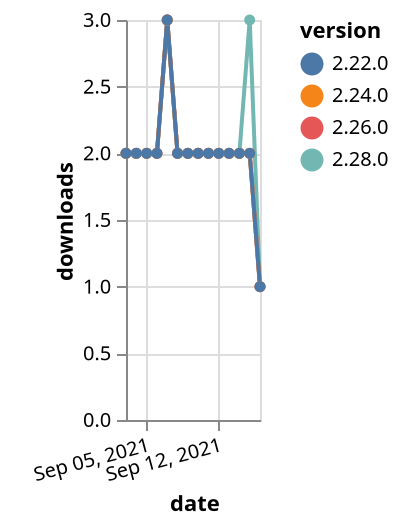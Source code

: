 {"$schema": "https://vega.github.io/schema/vega-lite/v5.json", "description": "A simple bar chart with embedded data.", "data": {"values": [{"date": "2021-09-03", "total": 964, "delta": 2, "version": "2.28.0"}, {"date": "2021-09-04", "total": 966, "delta": 2, "version": "2.28.0"}, {"date": "2021-09-05", "total": 968, "delta": 2, "version": "2.28.0"}, {"date": "2021-09-06", "total": 970, "delta": 2, "version": "2.28.0"}, {"date": "2021-09-07", "total": 973, "delta": 3, "version": "2.28.0"}, {"date": "2021-09-08", "total": 975, "delta": 2, "version": "2.28.0"}, {"date": "2021-09-09", "total": 977, "delta": 2, "version": "2.28.0"}, {"date": "2021-09-10", "total": 979, "delta": 2, "version": "2.28.0"}, {"date": "2021-09-11", "total": 981, "delta": 2, "version": "2.28.0"}, {"date": "2021-09-12", "total": 983, "delta": 2, "version": "2.28.0"}, {"date": "2021-09-13", "total": 985, "delta": 2, "version": "2.28.0"}, {"date": "2021-09-14", "total": 987, "delta": 2, "version": "2.28.0"}, {"date": "2021-09-15", "total": 990, "delta": 3, "version": "2.28.0"}, {"date": "2021-09-16", "total": 991, "delta": 1, "version": "2.28.0"}, {"date": "2021-09-03", "total": 1432, "delta": 2, "version": "2.26.0"}, {"date": "2021-09-04", "total": 1434, "delta": 2, "version": "2.26.0"}, {"date": "2021-09-05", "total": 1436, "delta": 2, "version": "2.26.0"}, {"date": "2021-09-06", "total": 1438, "delta": 2, "version": "2.26.0"}, {"date": "2021-09-07", "total": 1441, "delta": 3, "version": "2.26.0"}, {"date": "2021-09-08", "total": 1443, "delta": 2, "version": "2.26.0"}, {"date": "2021-09-09", "total": 1445, "delta": 2, "version": "2.26.0"}, {"date": "2021-09-10", "total": 1447, "delta": 2, "version": "2.26.0"}, {"date": "2021-09-11", "total": 1449, "delta": 2, "version": "2.26.0"}, {"date": "2021-09-12", "total": 1451, "delta": 2, "version": "2.26.0"}, {"date": "2021-09-13", "total": 1453, "delta": 2, "version": "2.26.0"}, {"date": "2021-09-14", "total": 1455, "delta": 2, "version": "2.26.0"}, {"date": "2021-09-15", "total": 1457, "delta": 2, "version": "2.26.0"}, {"date": "2021-09-16", "total": 1458, "delta": 1, "version": "2.26.0"}, {"date": "2021-09-03", "total": 1575, "delta": 2, "version": "2.24.0"}, {"date": "2021-09-04", "total": 1577, "delta": 2, "version": "2.24.0"}, {"date": "2021-09-05", "total": 1579, "delta": 2, "version": "2.24.0"}, {"date": "2021-09-06", "total": 1581, "delta": 2, "version": "2.24.0"}, {"date": "2021-09-07", "total": 1584, "delta": 3, "version": "2.24.0"}, {"date": "2021-09-08", "total": 1586, "delta": 2, "version": "2.24.0"}, {"date": "2021-09-09", "total": 1588, "delta": 2, "version": "2.24.0"}, {"date": "2021-09-10", "total": 1590, "delta": 2, "version": "2.24.0"}, {"date": "2021-09-11", "total": 1592, "delta": 2, "version": "2.24.0"}, {"date": "2021-09-12", "total": 1594, "delta": 2, "version": "2.24.0"}, {"date": "2021-09-13", "total": 1596, "delta": 2, "version": "2.24.0"}, {"date": "2021-09-14", "total": 1598, "delta": 2, "version": "2.24.0"}, {"date": "2021-09-15", "total": 1600, "delta": 2, "version": "2.24.0"}, {"date": "2021-09-16", "total": 1601, "delta": 1, "version": "2.24.0"}, {"date": "2021-09-03", "total": 1931, "delta": 2, "version": "2.22.0"}, {"date": "2021-09-04", "total": 1933, "delta": 2, "version": "2.22.0"}, {"date": "2021-09-05", "total": 1935, "delta": 2, "version": "2.22.0"}, {"date": "2021-09-06", "total": 1937, "delta": 2, "version": "2.22.0"}, {"date": "2021-09-07", "total": 1940, "delta": 3, "version": "2.22.0"}, {"date": "2021-09-08", "total": 1942, "delta": 2, "version": "2.22.0"}, {"date": "2021-09-09", "total": 1944, "delta": 2, "version": "2.22.0"}, {"date": "2021-09-10", "total": 1946, "delta": 2, "version": "2.22.0"}, {"date": "2021-09-11", "total": 1948, "delta": 2, "version": "2.22.0"}, {"date": "2021-09-12", "total": 1950, "delta": 2, "version": "2.22.0"}, {"date": "2021-09-13", "total": 1952, "delta": 2, "version": "2.22.0"}, {"date": "2021-09-14", "total": 1954, "delta": 2, "version": "2.22.0"}, {"date": "2021-09-15", "total": 1956, "delta": 2, "version": "2.22.0"}, {"date": "2021-09-16", "total": 1957, "delta": 1, "version": "2.22.0"}]}, "width": "container", "mark": {"type": "line", "point": {"filled": true}}, "encoding": {"x": {"field": "date", "type": "temporal", "timeUnit": "yearmonthdate", "title": "date", "axis": {"labelAngle": -15}}, "y": {"field": "delta", "type": "quantitative", "title": "downloads"}, "color": {"field": "version", "type": "nominal"}, "tooltip": {"field": "delta"}}}